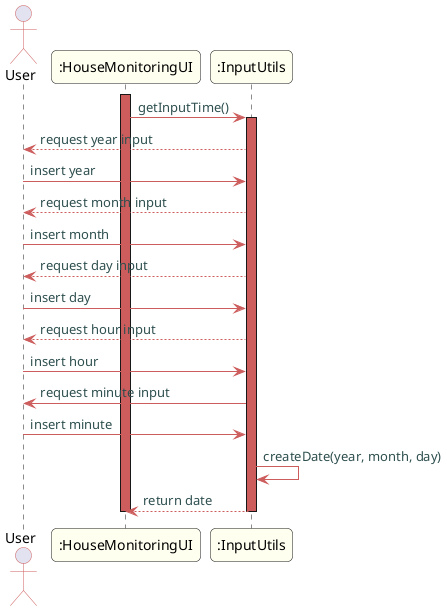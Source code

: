 @startuml
skinparam titleBorderRoundCorner 10
skinparam titleBorderThickness 3
skinparam titleBorderColor indianred
skinparam titleBackgroundColor ivory
skinparam FontName quicksand

skinparam actor {
  BorderColor indianred
  }

skinparam sequence {
  LifeLineBackgroundColor indianred
  ParticipantBackgroundColor ivory
}

skinparam roundcorner 10

skinparam component {
  arrowThickness 1
  ArrowFontName Verdana
  ArrowColor indianred
  ArrowFontColor darkslategrey
}

actor User

activate ":HouseMonitoringUI"
":HouseMonitoringUI" -> ":InputUtils": getInputTime()
activate ":InputUtils"
":InputUtils" --> User: request year input
User -> ":InputUtils": insert year
":InputUtils" --> User: request month input
User -> ":InputUtils": insert month
":InputUtils" --> User: request day input
User -> ":InputUtils": insert day
":InputUtils" --> User: request hour input
User -> ":InputUtils": insert hour
":InputUtils" -> User: request minute input
User -> ":InputUtils": insert minute
":InputUtils" -> ":InputUtils": createDate(year, month, day)
":InputUtils" --> ":HouseMonitoringUI": return date
deactivate ":InputUtils"
deactivate User
deactivate ":HouseMonitoringUI"
@enduml